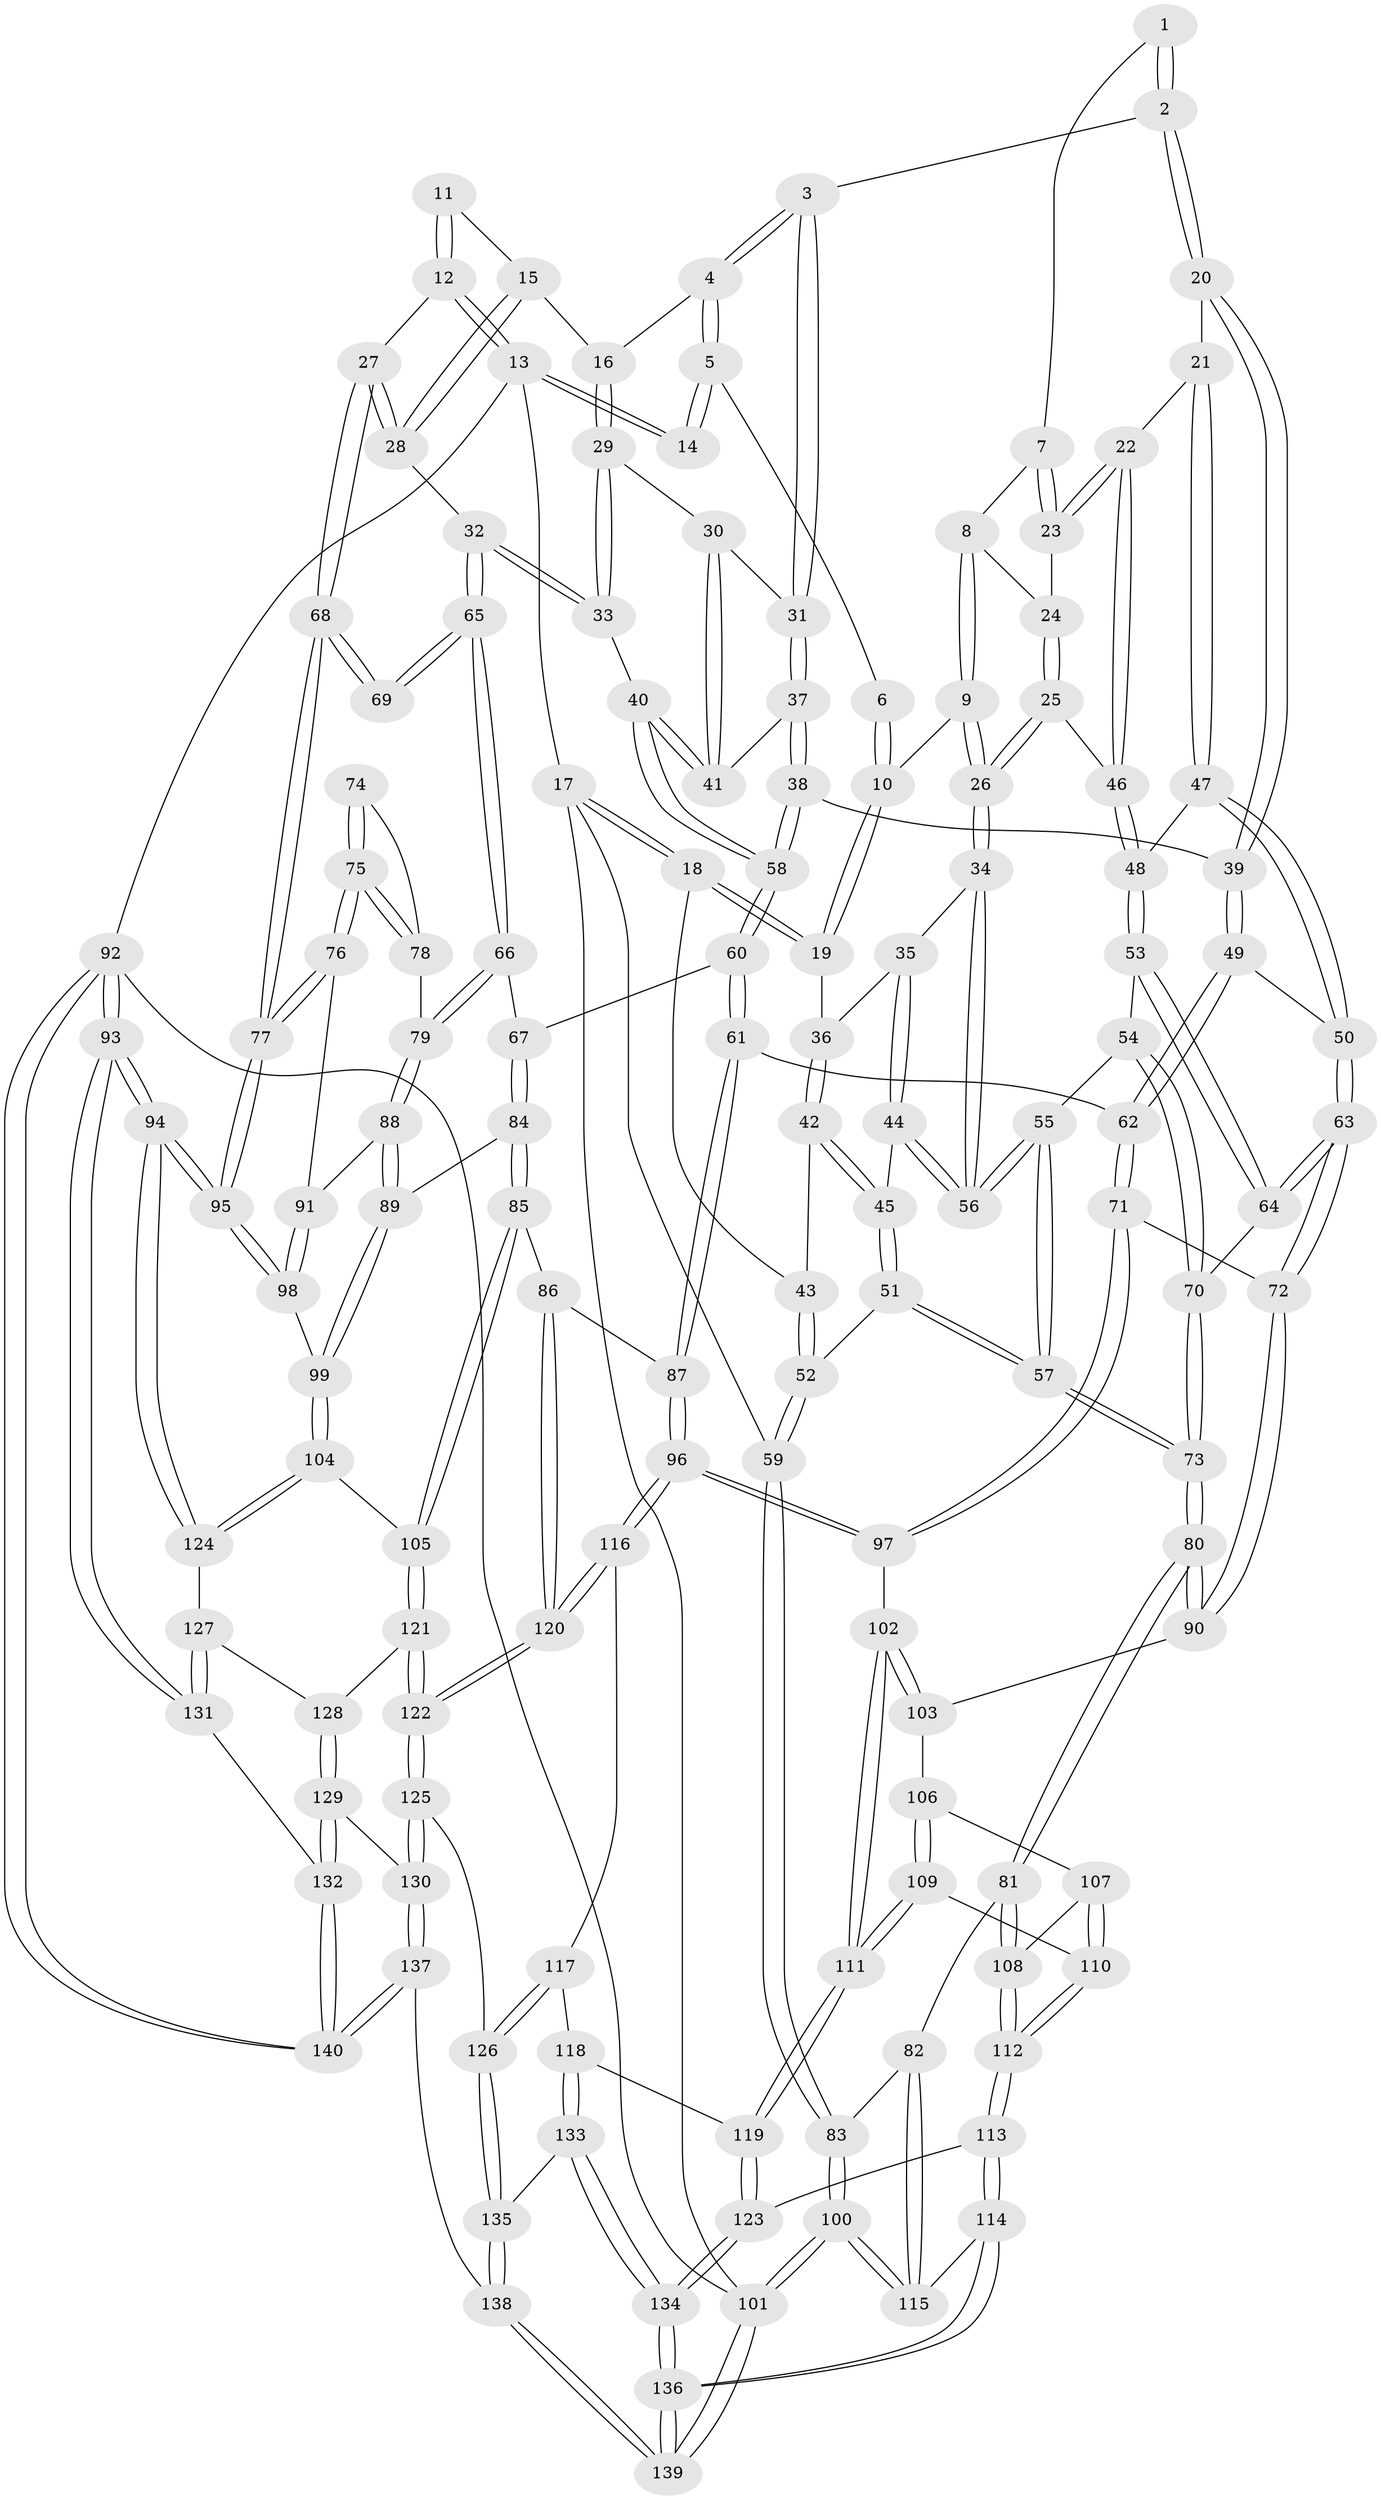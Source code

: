 // Generated by graph-tools (version 1.1) at 2025/27/03/09/25 03:27:12]
// undirected, 140 vertices, 347 edges
graph export_dot {
graph [start="1"]
  node [color=gray90,style=filled];
  1 [pos="+0.40880313022656783+0.05675760362882755"];
  2 [pos="+0.4859283034161896+0.07388924713361164"];
  3 [pos="+0.5859420868099978+0.00476075017754722"];
  4 [pos="+0.6218916479762313+0"];
  5 [pos="+0.6214668099098924+0"];
  6 [pos="+0.18502263883297812+0"];
  7 [pos="+0.3463308238517467+0.07711938600115335"];
  8 [pos="+0.25008828645172837+0.0035955301900782812"];
  9 [pos="+0.08179843265467804+0"];
  10 [pos="+0.03358419437592019+0"];
  11 [pos="+0.8827919247983183+0.04552771078054021"];
  12 [pos="+1+0.02004872172064246"];
  13 [pos="+1+0"];
  14 [pos="+0.7914306800622147+0"];
  15 [pos="+0.8377812575058242+0.0926980797285649"];
  16 [pos="+0.8193848715598466+0.09199886503242094"];
  17 [pos="+0+0"];
  18 [pos="+0+0"];
  19 [pos="+0+0"];
  20 [pos="+0.4138855221679313+0.1794910074705551"];
  21 [pos="+0.4023250997120856+0.17936261221803496"];
  22 [pos="+0.39126201122718285+0.17745228009298586"];
  23 [pos="+0.3797446617958942+0.16046870642872668"];
  24 [pos="+0.27356792512338646+0.11460334572997366"];
  25 [pos="+0.25968624637046617+0.21302107331403988"];
  26 [pos="+0.23058346444387576+0.22186541977143057"];
  27 [pos="+1+0.18132978022267224"];
  28 [pos="+0.9642801479090376+0.21705461809616783"];
  29 [pos="+0.7970528187728885+0.11860250616268428"];
  30 [pos="+0.7754405813392817+0.13174415308333395"];
  31 [pos="+0.6009595275272638+0.05246981131821196"];
  32 [pos="+0.854148583757345+0.28132462324654334"];
  33 [pos="+0.8503009965414714+0.2791737902544315"];
  34 [pos="+0.22940636402592535+0.22270716293155224"];
  35 [pos="+0.15820712628829867+0.18723194673706217"];
  36 [pos="+0.09341134182574967+0.10724360670583054"];
  37 [pos="+0.6201591247870555+0.18597601757209525"];
  38 [pos="+0.5799004519194414+0.23192346687575316"];
  39 [pos="+0.501293089938103+0.27493345843253064"];
  40 [pos="+0.7241812578387024+0.23516034473298997"];
  41 [pos="+0.7168163134638974+0.22621106091964369"];
  42 [pos="+0.07708851756559675+0.2352777438255391"];
  43 [pos="+0.024554356022120975+0.20822643678193947"];
  44 [pos="+0.09119696192212647+0.2526829312061768"];
  45 [pos="+0.0826700098728514+0.2516308742522724"];
  46 [pos="+0.3014207061741872+0.22073319367287722"];
  47 [pos="+0.361081575585+0.3233181959684952"];
  48 [pos="+0.33804901094643497+0.3233908455194701"];
  49 [pos="+0.49130419671921927+0.3098219101101256"];
  50 [pos="+0.39293176720048517+0.3311384263149458"];
  51 [pos="+0.005953710630205225+0.33653344043766903"];
  52 [pos="+0+0.334683644257342"];
  53 [pos="+0.3284797337241261+0.33210721878273947"];
  54 [pos="+0.24747098830091616+0.3410415737057874"];
  55 [pos="+0.19655324193939477+0.33593221804464135"];
  56 [pos="+0.1928023052163272+0.29785850484422755"];
  57 [pos="+0.1462723455189066+0.43187840513003667"];
  58 [pos="+0.6743001199805719+0.396169741618838"];
  59 [pos="+0+0.3478617728948979"];
  60 [pos="+0.6743056753759975+0.3963122406063547"];
  61 [pos="+0.5939541569873286+0.4509897678227468"];
  62 [pos="+0.5325648175743248+0.43985000146869446"];
  63 [pos="+0.3858317558443046+0.465001198607216"];
  64 [pos="+0.3247378379485248+0.4436900676465289"];
  65 [pos="+0.8405582174165109+0.36668055221618184"];
  66 [pos="+0.8190412702864798+0.3883072227563895"];
  67 [pos="+0.7629687208846714+0.41646910810191423"];
  68 [pos="+1+0.22864365332895917"];
  69 [pos="+0.9004849594964213+0.4004076916641847"];
  70 [pos="+0.31865108197982867+0.44497115382307983"];
  71 [pos="+0.44736565559686936+0.505274777569865"];
  72 [pos="+0.43793770086993294+0.5051387366003772"];
  73 [pos="+0.15983574044074628+0.50909349756504"];
  74 [pos="+0.9088973188307023+0.41065486627999637"];
  75 [pos="+0.9749085302500151+0.472377624056758"];
  76 [pos="+1+0.4923299320015187"];
  77 [pos="+1+0.4673119360349443"];
  78 [pos="+0.8808067453182948+0.4924256216419125"];
  79 [pos="+0.8670488362940463+0.4989172661475384"];
  80 [pos="+0.15182791825232797+0.5411313834033858"];
  81 [pos="+0.1448154235642682+0.5510615326567272"];
  82 [pos="+0.11221676304097222+0.5657588880384162"];
  83 [pos="+0+0.6148030650035409"];
  84 [pos="+0.7729753827961362+0.5694560316429669"];
  85 [pos="+0.6874045951423382+0.6086152223414261"];
  86 [pos="+0.6699725677248538+0.6073859854716266"];
  87 [pos="+0.6669960698774785+0.6056992536661087"];
  88 [pos="+0.8539867446635692+0.5405570782095168"];
  89 [pos="+0.8162871955179565+0.5786867549276901"];
  90 [pos="+0.3487835971271357+0.5834947444549187"];
  91 [pos="+0.9672536939438992+0.5358989347584304"];
  92 [pos="+1+1"];
  93 [pos="+1+1"];
  94 [pos="+1+0.6968232259863192"];
  95 [pos="+1+0.6055284071288547"];
  96 [pos="+0.513316548644729+0.6488788232852741"];
  97 [pos="+0.5004784343201667+0.6360308029156723"];
  98 [pos="+0.9301108483763323+0.6248085396666259"];
  99 [pos="+0.8895532301269924+0.6656344675152541"];
  100 [pos="+0+0.9112082054355067"];
  101 [pos="+0+1"];
  102 [pos="+0.402430042723833+0.6610221409002586"];
  103 [pos="+0.35173064099555107+0.6166200862727846"];
  104 [pos="+0.8955917544268913+0.7163178636065904"];
  105 [pos="+0.7378953728401692+0.6939005886377135"];
  106 [pos="+0.3437428798112399+0.6302781408543359"];
  107 [pos="+0.2856965972752497+0.6533654011833407"];
  108 [pos="+0.1848716778168572+0.6196555945546592"];
  109 [pos="+0.3296753321259014+0.6946111036040085"];
  110 [pos="+0.3050866165999114+0.7014173471148791"];
  111 [pos="+0.38741047773052956+0.7363761569296743"];
  112 [pos="+0.2318653042141074+0.7547193440415138"];
  113 [pos="+0.23085970828725202+0.7671250660473254"];
  114 [pos="+0.1101213597690174+0.8479338348583955"];
  115 [pos="+0.09139201015857133+0.8445160712949976"];
  116 [pos="+0.5130851024433787+0.6528678726128847"];
  117 [pos="+0.49449717433914664+0.703713292902419"];
  118 [pos="+0.420422030849569+0.7835048932666256"];
  119 [pos="+0.40468973464747665+0.7768151385772478"];
  120 [pos="+0.6248233470675355+0.7733786032192564"];
  121 [pos="+0.7320628880369094+0.7769894168188687"];
  122 [pos="+0.6271004084524795+0.8113346400583722"];
  123 [pos="+0.29613786714663465+0.808549835639373"];
  124 [pos="+0.8983805180015242+0.7229984732991314"];
  125 [pos="+0.6239725547491883+0.8164597160876544"];
  126 [pos="+0.5896592325609044+0.8188979307585221"];
  127 [pos="+0.8923959012498646+0.7461070235588145"];
  128 [pos="+0.7564907141665149+0.7880722488108564"];
  129 [pos="+0.7856283609523147+0.8968770418806353"];
  130 [pos="+0.6641269868844524+0.9167691564819601"];
  131 [pos="+0.8993206705533425+0.7867899981999364"];
  132 [pos="+0.8676475424576273+0.9290223765622643"];
  133 [pos="+0.4601395134360053+0.8524387320300931"];
  134 [pos="+0.30639710260926184+0.9369879399309721"];
  135 [pos="+0.4738899991233309+0.8614077337923401"];
  136 [pos="+0.2617763223793101+1"];
  137 [pos="+0.5804695432067911+1"];
  138 [pos="+0.5279369082861666+1"];
  139 [pos="+0.2885903667603189+1"];
  140 [pos="+1+1"];
  1 -- 2;
  1 -- 2;
  1 -- 7;
  2 -- 3;
  2 -- 20;
  2 -- 20;
  3 -- 4;
  3 -- 4;
  3 -- 31;
  3 -- 31;
  4 -- 5;
  4 -- 5;
  4 -- 16;
  5 -- 6;
  5 -- 14;
  5 -- 14;
  6 -- 10;
  6 -- 10;
  7 -- 8;
  7 -- 23;
  7 -- 23;
  8 -- 9;
  8 -- 9;
  8 -- 24;
  9 -- 10;
  9 -- 26;
  9 -- 26;
  10 -- 19;
  10 -- 19;
  11 -- 12;
  11 -- 12;
  11 -- 15;
  12 -- 13;
  12 -- 13;
  12 -- 27;
  13 -- 14;
  13 -- 14;
  13 -- 17;
  13 -- 92;
  15 -- 16;
  15 -- 28;
  15 -- 28;
  16 -- 29;
  16 -- 29;
  17 -- 18;
  17 -- 18;
  17 -- 59;
  17 -- 101;
  18 -- 19;
  18 -- 19;
  18 -- 43;
  19 -- 36;
  20 -- 21;
  20 -- 39;
  20 -- 39;
  21 -- 22;
  21 -- 47;
  21 -- 47;
  22 -- 23;
  22 -- 23;
  22 -- 46;
  22 -- 46;
  23 -- 24;
  24 -- 25;
  24 -- 25;
  25 -- 26;
  25 -- 26;
  25 -- 46;
  26 -- 34;
  26 -- 34;
  27 -- 28;
  27 -- 28;
  27 -- 68;
  27 -- 68;
  28 -- 32;
  29 -- 30;
  29 -- 33;
  29 -- 33;
  30 -- 31;
  30 -- 41;
  30 -- 41;
  31 -- 37;
  31 -- 37;
  32 -- 33;
  32 -- 33;
  32 -- 65;
  32 -- 65;
  33 -- 40;
  34 -- 35;
  34 -- 56;
  34 -- 56;
  35 -- 36;
  35 -- 44;
  35 -- 44;
  36 -- 42;
  36 -- 42;
  37 -- 38;
  37 -- 38;
  37 -- 41;
  38 -- 39;
  38 -- 58;
  38 -- 58;
  39 -- 49;
  39 -- 49;
  40 -- 41;
  40 -- 41;
  40 -- 58;
  40 -- 58;
  42 -- 43;
  42 -- 45;
  42 -- 45;
  43 -- 52;
  43 -- 52;
  44 -- 45;
  44 -- 56;
  44 -- 56;
  45 -- 51;
  45 -- 51;
  46 -- 48;
  46 -- 48;
  47 -- 48;
  47 -- 50;
  47 -- 50;
  48 -- 53;
  48 -- 53;
  49 -- 50;
  49 -- 62;
  49 -- 62;
  50 -- 63;
  50 -- 63;
  51 -- 52;
  51 -- 57;
  51 -- 57;
  52 -- 59;
  52 -- 59;
  53 -- 54;
  53 -- 64;
  53 -- 64;
  54 -- 55;
  54 -- 70;
  54 -- 70;
  55 -- 56;
  55 -- 56;
  55 -- 57;
  55 -- 57;
  57 -- 73;
  57 -- 73;
  58 -- 60;
  58 -- 60;
  59 -- 83;
  59 -- 83;
  60 -- 61;
  60 -- 61;
  60 -- 67;
  61 -- 62;
  61 -- 87;
  61 -- 87;
  62 -- 71;
  62 -- 71;
  63 -- 64;
  63 -- 64;
  63 -- 72;
  63 -- 72;
  64 -- 70;
  65 -- 66;
  65 -- 66;
  65 -- 69;
  65 -- 69;
  66 -- 67;
  66 -- 79;
  66 -- 79;
  67 -- 84;
  67 -- 84;
  68 -- 69;
  68 -- 69;
  68 -- 77;
  68 -- 77;
  70 -- 73;
  70 -- 73;
  71 -- 72;
  71 -- 97;
  71 -- 97;
  72 -- 90;
  72 -- 90;
  73 -- 80;
  73 -- 80;
  74 -- 75;
  74 -- 75;
  74 -- 78;
  75 -- 76;
  75 -- 76;
  75 -- 78;
  75 -- 78;
  76 -- 77;
  76 -- 77;
  76 -- 91;
  77 -- 95;
  77 -- 95;
  78 -- 79;
  79 -- 88;
  79 -- 88;
  80 -- 81;
  80 -- 81;
  80 -- 90;
  80 -- 90;
  81 -- 82;
  81 -- 108;
  81 -- 108;
  82 -- 83;
  82 -- 115;
  82 -- 115;
  83 -- 100;
  83 -- 100;
  84 -- 85;
  84 -- 85;
  84 -- 89;
  85 -- 86;
  85 -- 105;
  85 -- 105;
  86 -- 87;
  86 -- 120;
  86 -- 120;
  87 -- 96;
  87 -- 96;
  88 -- 89;
  88 -- 89;
  88 -- 91;
  89 -- 99;
  89 -- 99;
  90 -- 103;
  91 -- 98;
  91 -- 98;
  92 -- 93;
  92 -- 93;
  92 -- 140;
  92 -- 140;
  92 -- 101;
  93 -- 94;
  93 -- 94;
  93 -- 131;
  93 -- 131;
  94 -- 95;
  94 -- 95;
  94 -- 124;
  94 -- 124;
  95 -- 98;
  95 -- 98;
  96 -- 97;
  96 -- 97;
  96 -- 116;
  96 -- 116;
  97 -- 102;
  98 -- 99;
  99 -- 104;
  99 -- 104;
  100 -- 101;
  100 -- 101;
  100 -- 115;
  100 -- 115;
  101 -- 139;
  101 -- 139;
  102 -- 103;
  102 -- 103;
  102 -- 111;
  102 -- 111;
  103 -- 106;
  104 -- 105;
  104 -- 124;
  104 -- 124;
  105 -- 121;
  105 -- 121;
  106 -- 107;
  106 -- 109;
  106 -- 109;
  107 -- 108;
  107 -- 110;
  107 -- 110;
  108 -- 112;
  108 -- 112;
  109 -- 110;
  109 -- 111;
  109 -- 111;
  110 -- 112;
  110 -- 112;
  111 -- 119;
  111 -- 119;
  112 -- 113;
  112 -- 113;
  113 -- 114;
  113 -- 114;
  113 -- 123;
  114 -- 115;
  114 -- 136;
  114 -- 136;
  116 -- 117;
  116 -- 120;
  116 -- 120;
  117 -- 118;
  117 -- 126;
  117 -- 126;
  118 -- 119;
  118 -- 133;
  118 -- 133;
  119 -- 123;
  119 -- 123;
  120 -- 122;
  120 -- 122;
  121 -- 122;
  121 -- 122;
  121 -- 128;
  122 -- 125;
  122 -- 125;
  123 -- 134;
  123 -- 134;
  124 -- 127;
  125 -- 126;
  125 -- 130;
  125 -- 130;
  126 -- 135;
  126 -- 135;
  127 -- 128;
  127 -- 131;
  127 -- 131;
  128 -- 129;
  128 -- 129;
  129 -- 130;
  129 -- 132;
  129 -- 132;
  130 -- 137;
  130 -- 137;
  131 -- 132;
  132 -- 140;
  132 -- 140;
  133 -- 134;
  133 -- 134;
  133 -- 135;
  134 -- 136;
  134 -- 136;
  135 -- 138;
  135 -- 138;
  136 -- 139;
  136 -- 139;
  137 -- 138;
  137 -- 140;
  137 -- 140;
  138 -- 139;
  138 -- 139;
}
